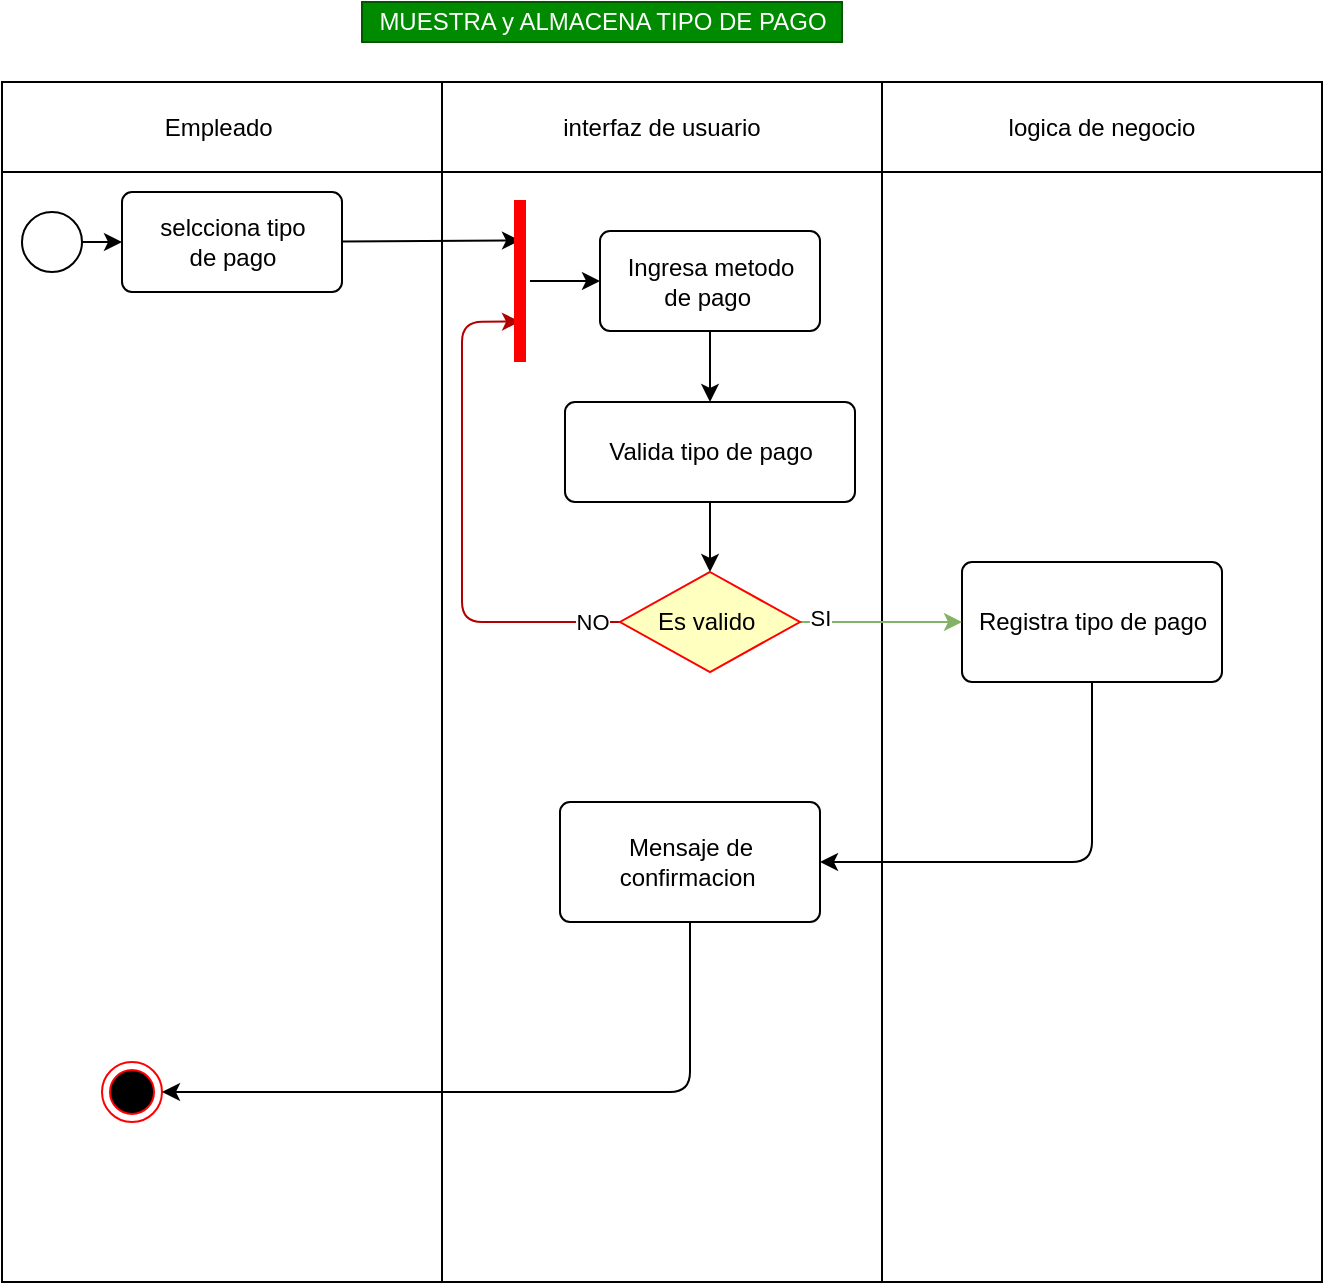 <mxfile>
    <diagram id="5DKYwLtZOvD9sapzSiPz" name="Page-1">
        <mxGraphModel dx="758" dy="607" grid="1" gridSize="10" guides="1" tooltips="1" connect="1" arrows="1" fold="1" page="1" pageScale="1" pageWidth="827" pageHeight="1169" math="0" shadow="0">
            <root>
                <mxCell id="0"/>
                <mxCell id="1" parent="0"/>
                <mxCell id="41" value="MUESTRA y ALMACENA TIPO DE PAGO" style="text;html=1;resizable=0;autosize=1;align=center;verticalAlign=middle;points=[];rounded=0;fillColor=#008a00;fontColor=#ffffff;strokeColor=#005700;" parent="1" vertex="1">
                    <mxGeometry x="240" y="70" width="240" height="20" as="geometry"/>
                </mxCell>
                <mxCell id="70" value="" style="shape=table;startSize=0;container=1;collapsible=0;childLayout=tableLayout;" parent="1" vertex="1">
                    <mxGeometry x="60" y="110" width="660" height="600" as="geometry"/>
                </mxCell>
                <mxCell id="71" value="" style="shape=partialRectangle;collapsible=0;dropTarget=0;pointerEvents=0;fillColor=none;top=0;left=0;bottom=0;right=0;points=[[0,0.5],[1,0.5]];portConstraint=eastwest;" parent="70" vertex="1">
                    <mxGeometry width="660" height="45" as="geometry"/>
                </mxCell>
                <mxCell id="72" value="Empleado&amp;nbsp;" style="shape=partialRectangle;html=1;whiteSpace=wrap;connectable=0;overflow=hidden;fillColor=none;top=0;left=0;bottom=0;right=0;pointerEvents=1;" parent="71" vertex="1">
                    <mxGeometry width="220" height="45" as="geometry">
                        <mxRectangle width="220" height="45" as="alternateBounds"/>
                    </mxGeometry>
                </mxCell>
                <mxCell id="73" value="interfaz de usuario" style="shape=partialRectangle;html=1;whiteSpace=wrap;connectable=0;overflow=hidden;fillColor=none;top=0;left=0;bottom=0;right=0;pointerEvents=1;" parent="71" vertex="1">
                    <mxGeometry x="220" width="220" height="45" as="geometry">
                        <mxRectangle width="220" height="45" as="alternateBounds"/>
                    </mxGeometry>
                </mxCell>
                <mxCell id="74" value="logica de negocio" style="shape=partialRectangle;html=1;whiteSpace=wrap;connectable=0;overflow=hidden;fillColor=none;top=0;left=0;bottom=0;right=0;pointerEvents=1;" parent="71" vertex="1">
                    <mxGeometry x="440" width="220" height="45" as="geometry">
                        <mxRectangle width="220" height="45" as="alternateBounds"/>
                    </mxGeometry>
                </mxCell>
                <mxCell id="75" value="" style="shape=partialRectangle;collapsible=0;dropTarget=0;pointerEvents=0;fillColor=none;top=0;left=0;bottom=0;right=0;points=[[0,0.5],[1,0.5]];portConstraint=eastwest;" parent="70" vertex="1">
                    <mxGeometry y="45" width="660" height="555" as="geometry"/>
                </mxCell>
                <mxCell id="76" value="" style="shape=partialRectangle;html=1;whiteSpace=wrap;connectable=0;overflow=hidden;fillColor=none;top=0;left=0;bottom=0;right=0;pointerEvents=1;" parent="75" vertex="1">
                    <mxGeometry width="220" height="555" as="geometry">
                        <mxRectangle width="220" height="555" as="alternateBounds"/>
                    </mxGeometry>
                </mxCell>
                <mxCell id="77" value="" style="shape=partialRectangle;html=1;whiteSpace=wrap;connectable=0;overflow=hidden;fillColor=none;top=0;left=0;bottom=0;right=0;pointerEvents=1;" parent="75" vertex="1">
                    <mxGeometry x="220" width="220" height="555" as="geometry">
                        <mxRectangle width="220" height="555" as="alternateBounds"/>
                    </mxGeometry>
                </mxCell>
                <mxCell id="78" value="" style="shape=partialRectangle;html=1;whiteSpace=wrap;connectable=0;overflow=hidden;fillColor=none;top=0;left=0;bottom=0;right=0;pointerEvents=1;" parent="75" vertex="1">
                    <mxGeometry x="440" width="220" height="555" as="geometry">
                        <mxRectangle width="220" height="555" as="alternateBounds"/>
                    </mxGeometry>
                </mxCell>
                <mxCell id="79" style="edgeStyle=none;html=1;entryX=0;entryY=0.5;entryDx=0;entryDy=0;" parent="1" source="80" edge="1">
                    <mxGeometry relative="1" as="geometry">
                        <mxPoint x="120" y="190" as="targetPoint"/>
                    </mxGeometry>
                </mxCell>
                <mxCell id="80" value="" style="ellipse;html=1;fillColor=#FFFFFF;" parent="1" vertex="1">
                    <mxGeometry x="70" y="175" width="30" height="30" as="geometry"/>
                </mxCell>
                <mxCell id="81" value="" style="ellipse;html=1;shape=endState;fillColor=#000000;strokeColor=#ff0000;" parent="1" vertex="1">
                    <mxGeometry x="110" y="600" width="30" height="30" as="geometry"/>
                </mxCell>
                <mxCell id="116" style="edgeStyle=none;html=1;entryX=0.75;entryY=0.5;entryDx=0;entryDy=0;entryPerimeter=0;" parent="1" source="83" target="134" edge="1">
                    <mxGeometry relative="1" as="geometry">
                        <mxPoint x="270" y="200" as="targetPoint"/>
                    </mxGeometry>
                </mxCell>
                <mxCell id="83" value="&lt;font color=&quot;#000000&quot;&gt;selcciona tipo&lt;br&gt;&amp;nbsp;de pago&amp;nbsp;&lt;/font&gt;" style="html=1;align=center;verticalAlign=middle;rounded=1;absoluteArcSize=1;arcSize=10;dashed=0;fillColor=#FFFFFF;" parent="1" vertex="1">
                    <mxGeometry x="120" y="165" width="110" height="50" as="geometry"/>
                </mxCell>
                <mxCell id="104" style="edgeStyle=none;html=1;entryX=0.5;entryY=0;entryDx=0;entryDy=0;" parent="1" source="85" target="96" edge="1">
                    <mxGeometry relative="1" as="geometry"/>
                </mxCell>
                <mxCell id="85" value="&lt;font color=&quot;#000000&quot;&gt;Ingresa metodo&lt;br&gt;de pago&amp;nbsp;&lt;/font&gt;" style="html=1;align=center;verticalAlign=middle;rounded=1;absoluteArcSize=1;arcSize=10;dashed=0;fillColor=#FFFFFF;" parent="1" vertex="1">
                    <mxGeometry x="359" y="184.5" width="110" height="50" as="geometry"/>
                </mxCell>
                <mxCell id="136" style="edgeStyle=none;html=1;entryX=1;entryY=0.5;entryDx=0;entryDy=0;" edge="1" parent="1" source="92" target="94">
                    <mxGeometry relative="1" as="geometry">
                        <Array as="points">
                            <mxPoint x="605" y="500"/>
                        </Array>
                    </mxGeometry>
                </mxCell>
                <mxCell id="92" value="&lt;font color=&quot;#000000&quot;&gt;Registra tipo de pago&lt;/font&gt;" style="html=1;align=center;verticalAlign=middle;rounded=1;absoluteArcSize=1;arcSize=10;dashed=0;fillColor=#FFFFFF;" parent="1" vertex="1">
                    <mxGeometry x="540" y="350" width="130" height="60" as="geometry"/>
                </mxCell>
                <mxCell id="131" style="edgeStyle=none;html=1;entryX=1;entryY=0.5;entryDx=0;entryDy=0;" parent="1" source="94" target="81" edge="1">
                    <mxGeometry relative="1" as="geometry">
                        <Array as="points">
                            <mxPoint x="404" y="615"/>
                            <mxPoint x="260" y="615"/>
                        </Array>
                        <mxPoint x="190" y="615" as="targetPoint"/>
                    </mxGeometry>
                </mxCell>
                <mxCell id="94" value="&lt;font color=&quot;#000000&quot;&gt;Mensaje de &lt;br&gt;confirmacion&amp;nbsp;&lt;/font&gt;" style="html=1;align=center;verticalAlign=middle;rounded=1;absoluteArcSize=1;arcSize=10;dashed=0;fillColor=#FFFFFF;" parent="1" vertex="1">
                    <mxGeometry x="339" y="470" width="130" height="60" as="geometry"/>
                </mxCell>
                <mxCell id="106" style="edgeStyle=none;html=1;entryX=0.5;entryY=0;entryDx=0;entryDy=0;" parent="1" source="96" target="105" edge="1">
                    <mxGeometry relative="1" as="geometry"/>
                </mxCell>
                <mxCell id="96" value="&lt;font color=&quot;#000000&quot;&gt;Valida tipo de pago&lt;/font&gt;" style="html=1;align=center;verticalAlign=middle;rounded=1;absoluteArcSize=1;arcSize=10;dashed=0;fillColor=#FFFFFF;" parent="1" vertex="1">
                    <mxGeometry x="341.5" y="270" width="145" height="50" as="geometry"/>
                </mxCell>
                <mxCell id="107" style="edgeStyle=none;html=1;fillColor=#e51400;strokeColor=#B20000;entryX=0.25;entryY=0.5;entryDx=0;entryDy=0;entryPerimeter=0;" parent="1" source="105" target="134" edge="1">
                    <mxGeometry relative="1" as="geometry">
                        <Array as="points">
                            <mxPoint x="290" y="380"/>
                            <mxPoint x="290" y="230"/>
                        </Array>
                        <mxPoint x="300" y="240" as="targetPoint"/>
                    </mxGeometry>
                </mxCell>
                <mxCell id="129" value="NO" style="edgeLabel;html=1;align=center;verticalAlign=middle;resizable=0;points=[];" parent="107" vertex="1" connectable="0">
                    <mxGeometry x="-0.887" relative="1" as="geometry">
                        <mxPoint as="offset"/>
                    </mxGeometry>
                </mxCell>
                <mxCell id="109" style="edgeStyle=none;html=1;entryX=0;entryY=0.5;entryDx=0;entryDy=0;fillColor=#d5e8d4;gradientColor=#97d077;strokeColor=#82b366;" parent="1" source="105" target="92" edge="1">
                    <mxGeometry relative="1" as="geometry">
                        <Array as="points"/>
                    </mxGeometry>
                </mxCell>
                <mxCell id="110" value="SI" style="edgeLabel;html=1;align=center;verticalAlign=middle;resizable=0;points=[];" parent="109" vertex="1" connectable="0">
                    <mxGeometry x="-0.759" y="2" relative="1" as="geometry">
                        <mxPoint as="offset"/>
                    </mxGeometry>
                </mxCell>
                <mxCell id="105" value="&lt;span style=&quot;color: rgb(0 , 0 , 0)&quot;&gt;Es valido&amp;nbsp;&lt;/span&gt;" style="rhombus;whiteSpace=wrap;html=1;fillColor=#ffffc0;strokeColor=#ff0000;" parent="1" vertex="1">
                    <mxGeometry x="369" y="355" width="90" height="50" as="geometry"/>
                </mxCell>
                <mxCell id="135" style="edgeStyle=none;html=1;entryX=0;entryY=0.5;entryDx=0;entryDy=0;" edge="1" parent="1" source="134" target="85">
                    <mxGeometry relative="1" as="geometry"/>
                </mxCell>
                <mxCell id="134" value="" style="shape=line;html=1;strokeWidth=6;strokeColor=#ff0000;rotation=-90;" vertex="1" parent="1">
                    <mxGeometry x="278.5" y="204.5" width="81" height="10" as="geometry"/>
                </mxCell>
            </root>
        </mxGraphModel>
    </diagram>
</mxfile>